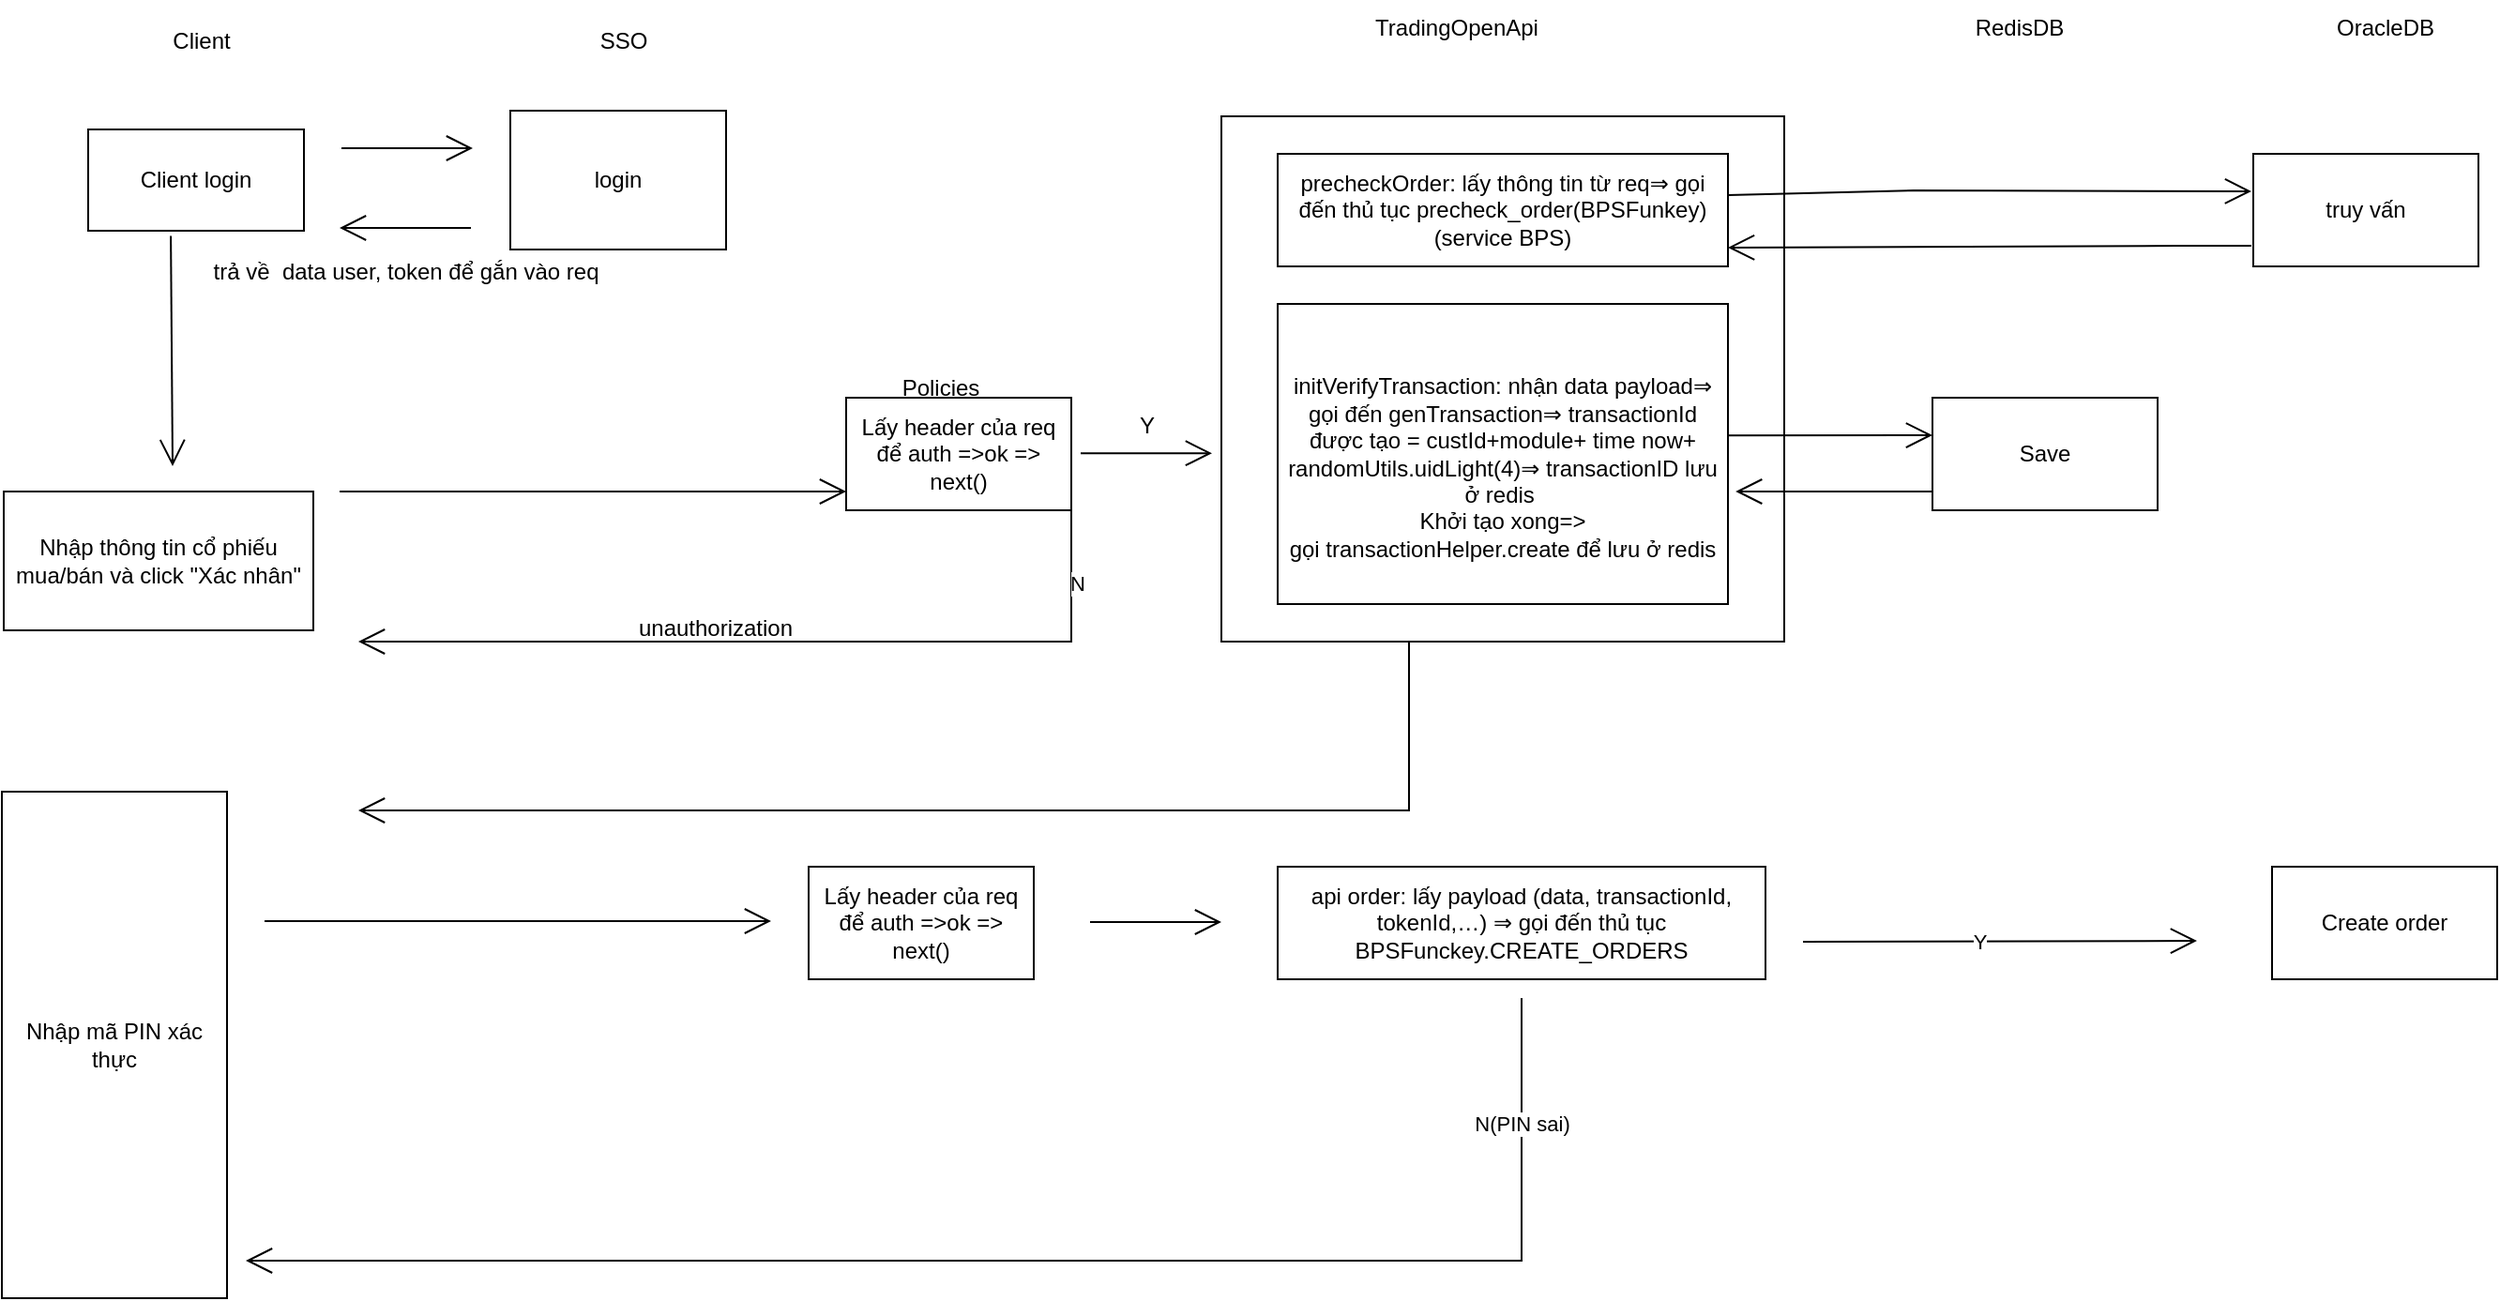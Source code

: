 <mxfile version="24.0.5" type="github">
  <diagram name="Trang-1" id="ghrP821aY5biAVzx7xRe">
    <mxGraphModel dx="1707" dy="521" grid="1" gridSize="10" guides="1" tooltips="1" connect="1" arrows="1" fold="1" page="1" pageScale="1" pageWidth="827" pageHeight="1169" math="0" shadow="0">
      <root>
        <mxCell id="0" />
        <mxCell id="1" parent="0" />
        <mxCell id="k9Ez34xanpNrjzAvwohH-41" value="Client" style="text;html=1;align=center;verticalAlign=middle;resizable=0;points=[];autosize=1;strokeColor=none;fillColor=none;" vertex="1" parent="1">
          <mxGeometry x="-179" y="25" width="50" height="30" as="geometry" />
        </mxCell>
        <mxCell id="k9Ez34xanpNrjzAvwohH-43" value="TradingOpenApi" style="text;html=1;align=center;verticalAlign=middle;resizable=0;points=[];autosize=1;strokeColor=none;fillColor=none;" vertex="1" parent="1">
          <mxGeometry x="460" y="18" width="110" height="30" as="geometry" />
        </mxCell>
        <mxCell id="k9Ez34xanpNrjzAvwohH-44" value="RedisDB" style="text;html=1;align=center;verticalAlign=middle;resizable=0;points=[];autosize=1;strokeColor=none;fillColor=none;rounded=1;" vertex="1" parent="1">
          <mxGeometry x="780" y="18" width="70" height="30" as="geometry" />
        </mxCell>
        <mxCell id="k9Ez34xanpNrjzAvwohH-45" value="OracleDB" style="text;html=1;align=center;verticalAlign=middle;resizable=0;points=[];autosize=1;strokeColor=none;fillColor=none;" vertex="1" parent="1">
          <mxGeometry x="970" y="18" width="80" height="30" as="geometry" />
        </mxCell>
        <mxCell id="k9Ez34xanpNrjzAvwohH-46" value="Nhập thông tin cổ phiếu mua/bán và click &quot;Xác nhân&quot;" style="rounded=0;whiteSpace=wrap;html=1;" vertex="1" parent="1">
          <mxGeometry x="-259" y="280" width="165" height="74" as="geometry" />
        </mxCell>
        <mxCell id="k9Ez34xanpNrjzAvwohH-49" value="" style="whiteSpace=wrap;html=1;fillStyle=auto;gradientColor=none;fillColor=default;strokeColor=default;" vertex="1" parent="1">
          <mxGeometry x="390" y="80" width="300" height="280" as="geometry" />
        </mxCell>
        <mxCell id="k9Ez34xanpNrjzAvwohH-50" value="truy vấn" style="rounded=0;whiteSpace=wrap;html=1;" vertex="1" parent="1">
          <mxGeometry x="940" y="100" width="120" height="60" as="geometry" />
        </mxCell>
        <mxCell id="k9Ez34xanpNrjzAvwohH-52" value="" style="endArrow=open;endFill=1;endSize=12;html=1;rounded=0;exitX=1;exitY=0.367;exitDx=0;exitDy=0;exitPerimeter=0;" edge="1" parent="1" source="k9Ez34xanpNrjzAvwohH-88">
          <mxGeometry width="160" relative="1" as="geometry">
            <mxPoint x="689" y="119.5" as="sourcePoint" />
            <mxPoint x="939" y="120" as="targetPoint" />
            <Array as="points">
              <mxPoint x="759" y="119.5" />
            </Array>
          </mxGeometry>
        </mxCell>
        <mxCell id="k9Ez34xanpNrjzAvwohH-53" value="" style="endArrow=open;endFill=1;endSize=12;html=1;rounded=0;entryX=1;entryY=0.833;entryDx=0;entryDy=0;entryPerimeter=0;" edge="1" parent="1" target="k9Ez34xanpNrjzAvwohH-88">
          <mxGeometry width="160" relative="1" as="geometry">
            <mxPoint x="939" y="149" as="sourcePoint" />
            <mxPoint x="689" y="149" as="targetPoint" />
            <Array as="points">
              <mxPoint x="899" y="149" />
            </Array>
          </mxGeometry>
        </mxCell>
        <mxCell id="k9Ez34xanpNrjzAvwohH-55" value="Save" style="rounded=0;whiteSpace=wrap;html=1;" vertex="1" parent="1">
          <mxGeometry x="769" y="230" width="120" height="60" as="geometry" />
        </mxCell>
        <mxCell id="k9Ez34xanpNrjzAvwohH-56" value="" style="endArrow=open;endFill=1;endSize=12;html=1;rounded=0;exitX=0.958;exitY=0.438;exitDx=0;exitDy=0;exitPerimeter=0;" edge="1" parent="1" source="k9Ez34xanpNrjzAvwohH-87">
          <mxGeometry width="160" relative="1" as="geometry">
            <mxPoint x="699" y="250" as="sourcePoint" />
            <mxPoint x="769" y="250" as="targetPoint" />
            <Array as="points">
              <mxPoint x="769" y="250" />
            </Array>
          </mxGeometry>
        </mxCell>
        <mxCell id="k9Ez34xanpNrjzAvwohH-58" value="" style="endArrow=open;endFill=1;endSize=12;html=1;rounded=0;entryX=1.017;entryY=0.625;entryDx=0;entryDy=0;entryPerimeter=0;" edge="1" parent="1" target="k9Ez34xanpNrjzAvwohH-87">
          <mxGeometry width="160" relative="1" as="geometry">
            <mxPoint x="769" y="280" as="sourcePoint" />
            <mxPoint x="699" y="280" as="targetPoint" />
            <Array as="points">
              <mxPoint x="769" y="280" />
            </Array>
          </mxGeometry>
        </mxCell>
        <mxCell id="k9Ez34xanpNrjzAvwohH-61" value="SSO" style="text;html=1;align=center;verticalAlign=middle;resizable=0;points=[];autosize=1;strokeColor=none;fillColor=none;" vertex="1" parent="1">
          <mxGeometry x="46" y="25" width="50" height="30" as="geometry" />
        </mxCell>
        <mxCell id="k9Ez34xanpNrjzAvwohH-62" value="Client login" style="whiteSpace=wrap;html=1;" vertex="1" parent="1">
          <mxGeometry x="-214" y="87" width="115" height="54" as="geometry" />
        </mxCell>
        <mxCell id="k9Ez34xanpNrjzAvwohH-63" value="login" style="rounded=0;whiteSpace=wrap;html=1;" vertex="1" parent="1">
          <mxGeometry x="11" y="77" width="115" height="74" as="geometry" />
        </mxCell>
        <mxCell id="k9Ez34xanpNrjzAvwohH-64" value="" style="endArrow=open;endFill=1;endSize=12;html=1;rounded=0;exitX=1;exitY=0.5;exitDx=0;exitDy=0;" edge="1" parent="1">
          <mxGeometry width="160" relative="1" as="geometry">
            <mxPoint x="-79" y="97" as="sourcePoint" />
            <mxPoint x="-9" y="97" as="targetPoint" />
            <Array as="points">
              <mxPoint x="-9" y="97" />
            </Array>
          </mxGeometry>
        </mxCell>
        <mxCell id="k9Ez34xanpNrjzAvwohH-65" value="" style="endArrow=open;endFill=1;endSize=12;html=1;rounded=0;" edge="1" parent="1">
          <mxGeometry width="160" relative="1" as="geometry">
            <mxPoint x="-10" y="139.5" as="sourcePoint" />
            <mxPoint x="-80" y="139.5" as="targetPoint" />
            <Array as="points">
              <mxPoint x="-10" y="139.5" />
            </Array>
          </mxGeometry>
        </mxCell>
        <mxCell id="k9Ez34xanpNrjzAvwohH-66" value="trả về&amp;nbsp; data user, token để gắn vào req" style="text;html=1;align=center;verticalAlign=middle;resizable=0;points=[];autosize=1;strokeColor=none;fillColor=none;" vertex="1" parent="1">
          <mxGeometry x="-160" y="148" width="230" height="30" as="geometry" />
        </mxCell>
        <mxCell id="k9Ez34xanpNrjzAvwohH-67" value="" style="endArrow=open;endFill=1;endSize=12;html=1;rounded=0;exitX=0.383;exitY=1.05;exitDx=0;exitDy=0;exitPerimeter=0;" edge="1" parent="1" source="k9Ez34xanpNrjzAvwohH-62">
          <mxGeometry width="160" relative="1" as="geometry">
            <mxPoint x="-239" y="266.5" as="sourcePoint" />
            <mxPoint x="-169" y="266.5" as="targetPoint" />
            <Array as="points">
              <mxPoint x="-169" y="266.5" />
            </Array>
          </mxGeometry>
        </mxCell>
        <mxCell id="k9Ez34xanpNrjzAvwohH-69" value="" style="endArrow=open;endFill=1;endSize=12;html=1;rounded=0;" edge="1" parent="1">
          <mxGeometry width="160" relative="1" as="geometry">
            <mxPoint x="-80" y="280" as="sourcePoint" />
            <mxPoint x="190" y="280" as="targetPoint" />
            <Array as="points">
              <mxPoint x="190" y="280" />
            </Array>
          </mxGeometry>
        </mxCell>
        <mxCell id="k9Ez34xanpNrjzAvwohH-70" value="Lấy header của req để auth =&amp;gt;ok =&amp;gt; next()" style="rounded=0;whiteSpace=wrap;html=1;" vertex="1" parent="1">
          <mxGeometry x="190" y="230" width="120" height="60" as="geometry" />
        </mxCell>
        <mxCell id="k9Ez34xanpNrjzAvwohH-71" value="" style="endArrow=open;endFill=1;endSize=12;html=1;rounded=0;exitX=1;exitY=0.5;exitDx=0;exitDy=0;" edge="1" parent="1">
          <mxGeometry width="160" relative="1" as="geometry">
            <mxPoint x="315" y="259.58" as="sourcePoint" />
            <mxPoint x="385" y="259.58" as="targetPoint" />
            <Array as="points">
              <mxPoint x="385" y="259.58" />
            </Array>
          </mxGeometry>
        </mxCell>
        <mxCell id="k9Ez34xanpNrjzAvwohH-72" value="Y" style="text;html=1;align=center;verticalAlign=middle;resizable=0;points=[];autosize=1;strokeColor=none;fillColor=none;" vertex="1" parent="1">
          <mxGeometry x="335" y="230" width="30" height="30" as="geometry" />
        </mxCell>
        <mxCell id="k9Ez34xanpNrjzAvwohH-76" value="Policies" style="text;html=1;align=center;verticalAlign=middle;resizable=0;points=[];autosize=1;strokeColor=none;fillColor=none;" vertex="1" parent="1">
          <mxGeometry x="210" y="210" width="60" height="30" as="geometry" />
        </mxCell>
        <mxCell id="k9Ez34xanpNrjzAvwohH-79" value="" style="endArrow=open;endFill=1;endSize=12;html=1;rounded=0;" edge="1" parent="1">
          <mxGeometry width="160" relative="1" as="geometry">
            <mxPoint x="310" y="290" as="sourcePoint" />
            <mxPoint x="-70" y="360" as="targetPoint" />
            <Array as="points">
              <mxPoint x="310" y="360" />
            </Array>
          </mxGeometry>
        </mxCell>
        <mxCell id="k9Ez34xanpNrjzAvwohH-106" value="N" style="edgeLabel;html=1;align=center;verticalAlign=middle;resizable=0;points=[];" vertex="1" connectable="0" parent="k9Ez34xanpNrjzAvwohH-79">
          <mxGeometry x="-0.827" y="3" relative="1" as="geometry">
            <mxPoint as="offset" />
          </mxGeometry>
        </mxCell>
        <mxCell id="k9Ez34xanpNrjzAvwohH-80" value="unauthorization" style="text;html=1;align=center;verticalAlign=middle;resizable=0;points=[];autosize=1;strokeColor=none;fillColor=none;" vertex="1" parent="1">
          <mxGeometry x="65" y="338" width="110" height="30" as="geometry" />
        </mxCell>
        <mxCell id="k9Ez34xanpNrjzAvwohH-82" value="" style="endArrow=open;endFill=1;endSize=12;html=1;rounded=0;" edge="1" parent="1">
          <mxGeometry width="160" relative="1" as="geometry">
            <mxPoint x="490" y="360" as="sourcePoint" />
            <mxPoint x="-70" y="450" as="targetPoint" />
            <Array as="points">
              <mxPoint x="490" y="450" />
            </Array>
          </mxGeometry>
        </mxCell>
        <mxCell id="k9Ez34xanpNrjzAvwohH-83" value="Nhập mã PIN xác thực" style="rounded=0;whiteSpace=wrap;html=1;" vertex="1" parent="1">
          <mxGeometry x="-260" y="440" width="120" height="270" as="geometry" />
        </mxCell>
        <mxCell id="k9Ez34xanpNrjzAvwohH-87" value="&lt;br&gt;initVerifyTransaction: nhận data payload⇒ gọi đến genTransaction⇒ transactionId được tạo = custId+module+ time now+ randomUtils.uidLight(4)⇒ transactionID lưu ở redis&amp;nbsp;&lt;br&gt;&lt;div&gt;Khởi tạo xong=&amp;gt; gọi&amp;nbsp;&lt;span style=&quot;background-color: initial;&quot;&gt;transactionHelper.create để lưu ở redis&lt;/span&gt;&lt;/div&gt;" style="whiteSpace=wrap;html=1;fillStyle=auto;gradientColor=none;fillColor=default;strokeColor=default;" vertex="1" parent="1">
          <mxGeometry x="420" y="180" width="240" height="160" as="geometry" />
        </mxCell>
        <mxCell id="k9Ez34xanpNrjzAvwohH-88" value="precheckOrder: lấy thông tin từ req⇒ gọi đến thủ tục precheck_order(BPSFunkey) (service BPS)" style="rounded=0;whiteSpace=wrap;html=1;" vertex="1" parent="1">
          <mxGeometry x="420" y="100" width="240" height="60" as="geometry" />
        </mxCell>
        <mxCell id="k9Ez34xanpNrjzAvwohH-96" value="" style="endArrow=open;endFill=1;endSize=12;html=1;rounded=0;" edge="1" parent="1">
          <mxGeometry width="160" relative="1" as="geometry">
            <mxPoint x="-120" y="509" as="sourcePoint" />
            <mxPoint x="150" y="509" as="targetPoint" />
            <Array as="points">
              <mxPoint x="150" y="509" />
            </Array>
          </mxGeometry>
        </mxCell>
        <mxCell id="k9Ez34xanpNrjzAvwohH-97" value="Lấy header của req để auth =&amp;gt;ok =&amp;gt; next()" style="rounded=0;whiteSpace=wrap;html=1;" vertex="1" parent="1">
          <mxGeometry x="170" y="480" width="120" height="60" as="geometry" />
        </mxCell>
        <mxCell id="k9Ez34xanpNrjzAvwohH-98" value="" style="endArrow=open;endFill=1;endSize=12;html=1;rounded=0;exitX=1;exitY=0.5;exitDx=0;exitDy=0;" edge="1" parent="1">
          <mxGeometry width="160" relative="1" as="geometry">
            <mxPoint x="320" y="509.5" as="sourcePoint" />
            <mxPoint x="390" y="509.5" as="targetPoint" />
            <Array as="points">
              <mxPoint x="390" y="509.5" />
            </Array>
          </mxGeometry>
        </mxCell>
        <mxCell id="k9Ez34xanpNrjzAvwohH-100" value="api order: lấy payload (data, transactionId, tokenId,…) ⇒ gọi đến thủ tục BPSFunckey.CREATE_ORDERS" style="rounded=0;whiteSpace=wrap;html=1;" vertex="1" parent="1">
          <mxGeometry x="420" y="480" width="260" height="60" as="geometry" />
        </mxCell>
        <mxCell id="k9Ez34xanpNrjzAvwohH-101" value="Create order" style="rounded=0;whiteSpace=wrap;html=1;" vertex="1" parent="1">
          <mxGeometry x="950" y="480" width="120" height="60" as="geometry" />
        </mxCell>
        <mxCell id="k9Ez34xanpNrjzAvwohH-103" value="" style="endArrow=open;endFill=1;endSize=12;html=1;rounded=0;" edge="1" parent="1">
          <mxGeometry width="160" relative="1" as="geometry">
            <mxPoint x="700" y="520" as="sourcePoint" />
            <mxPoint x="910" y="519.5" as="targetPoint" />
            <Array as="points">
              <mxPoint x="910" y="519.5" />
            </Array>
          </mxGeometry>
        </mxCell>
        <mxCell id="k9Ez34xanpNrjzAvwohH-107" value="Y" style="edgeLabel;html=1;align=center;verticalAlign=middle;resizable=0;points=[];" vertex="1" connectable="0" parent="k9Ez34xanpNrjzAvwohH-103">
          <mxGeometry x="-0.105" relative="1" as="geometry">
            <mxPoint as="offset" />
          </mxGeometry>
        </mxCell>
        <mxCell id="k9Ez34xanpNrjzAvwohH-108" value="" style="endArrow=open;endFill=1;endSize=12;html=1;rounded=0;" edge="1" parent="1">
          <mxGeometry width="160" relative="1" as="geometry">
            <mxPoint x="550" y="550" as="sourcePoint" />
            <mxPoint x="-130" y="690" as="targetPoint" />
            <Array as="points">
              <mxPoint x="550" y="690" />
            </Array>
          </mxGeometry>
        </mxCell>
        <mxCell id="k9Ez34xanpNrjzAvwohH-109" value="N(PIN sai)" style="edgeLabel;html=1;align=center;verticalAlign=middle;resizable=0;points=[];" vertex="1" connectable="0" parent="k9Ez34xanpNrjzAvwohH-108">
          <mxGeometry x="-0.836" relative="1" as="geometry">
            <mxPoint as="offset" />
          </mxGeometry>
        </mxCell>
      </root>
    </mxGraphModel>
  </diagram>
</mxfile>
